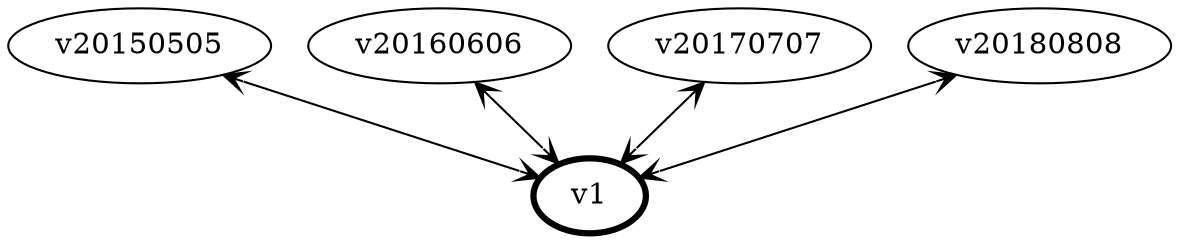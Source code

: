 graph G {
    subgraph apiVersions {
        rank=same;
        label="API Versions";
        labelloc=t

        node [shape=ellipse, group=api];
        v20150505;
        v20160606;
        v20170707;
        v20180808;
    }

    node [shape=ellipse, penwidth=3];
    v1;

    edge [arrowhead=vee, arrowtail=vee, dir=both];
    v20150505 -- v1;
    v20160606 -- v1;
    v20170707 -- v1;
    v20180808 -- v1;
}
